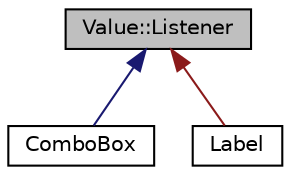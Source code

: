 digraph "Value::Listener"
{
  bgcolor="transparent";
  edge [fontname="Helvetica",fontsize="10",labelfontname="Helvetica",labelfontsize="10"];
  node [fontname="Helvetica",fontsize="10",shape=record];
  Node0 [label="Value::Listener",height=0.2,width=0.4,color="black", fillcolor="grey75", style="filled", fontcolor="black"];
  Node0 -> Node1 [dir="back",color="midnightblue",fontsize="10",style="solid",fontname="Helvetica"];
  Node1 [label="ComboBox",height=0.2,width=0.4,color="black",URL="$classComboBox.html",tooltip="A component that lets the user choose from a drop-down list of choices. "];
  Node0 -> Node2 [dir="back",color="firebrick4",fontsize="10",style="solid",fontname="Helvetica"];
  Node2 [label="Label",height=0.2,width=0.4,color="black",URL="$classLabel.html",tooltip="A component that displays a text string, and can optionally become a text editor when clicked..."];
}
